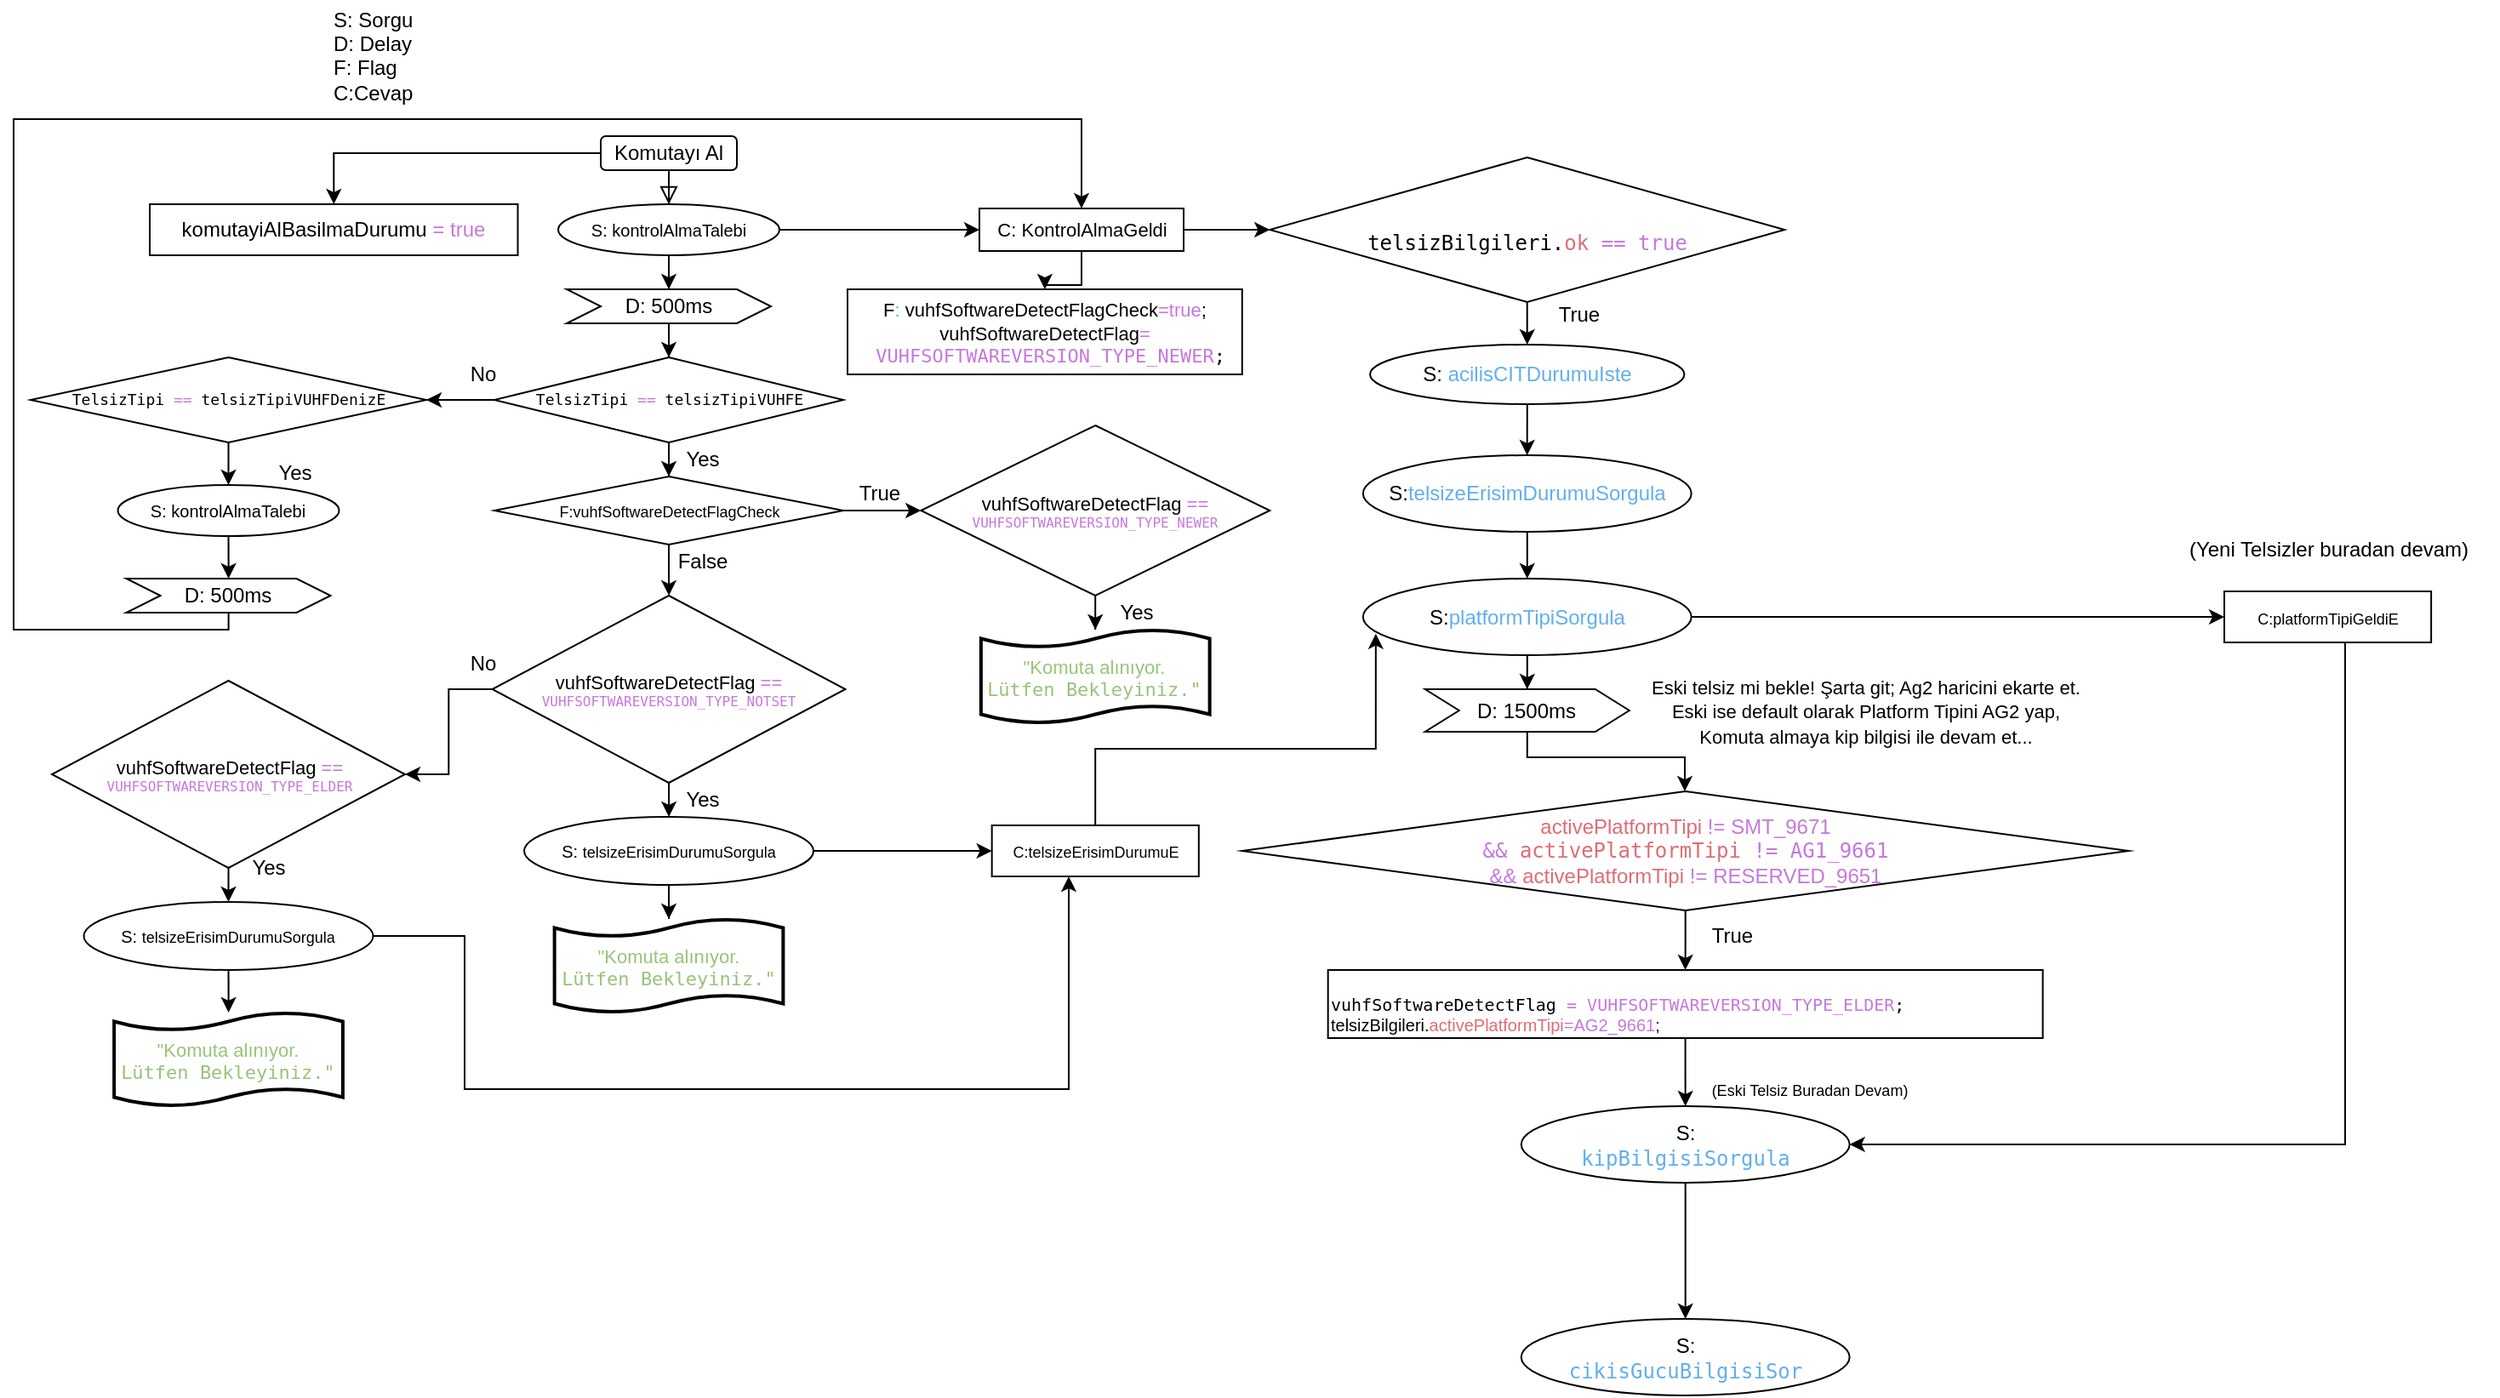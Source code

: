 <mxfile version="13.10.0" type="github">
  <diagram id="C5RBs43oDa-KdzZeNtuy" name="Page-1">
    <mxGraphModel dx="2249" dy="781" grid="1" gridSize="10" guides="1" tooltips="1" connect="1" arrows="1" fold="1" page="1" pageScale="1" pageWidth="827" pageHeight="1169" math="0" shadow="0">
      <root>
        <mxCell id="WIyWlLk6GJQsqaUBKTNV-0" />
        <mxCell id="WIyWlLk6GJQsqaUBKTNV-1" parent="WIyWlLk6GJQsqaUBKTNV-0" />
        <mxCell id="WIyWlLk6GJQsqaUBKTNV-2" value="" style="rounded=0;html=1;jettySize=auto;orthogonalLoop=1;fontSize=11;endArrow=block;endFill=0;endSize=8;strokeWidth=1;shadow=0;labelBackgroundColor=none;edgeStyle=orthogonalEdgeStyle;entryX=0.5;entryY=0;entryDx=0;entryDy=0;" parent="WIyWlLk6GJQsqaUBKTNV-1" source="WIyWlLk6GJQsqaUBKTNV-3" target="a07uq0I9f7022rg5gR0u-1" edge="1">
          <mxGeometry relative="1" as="geometry">
            <mxPoint x="200" y="120" as="targetPoint" />
          </mxGeometry>
        </mxCell>
        <mxCell id="a07uq0I9f7022rg5gR0u-80" value="" style="edgeStyle=orthogonalEdgeStyle;rounded=0;orthogonalLoop=1;jettySize=auto;html=1;" edge="1" parent="WIyWlLk6GJQsqaUBKTNV-1" source="WIyWlLk6GJQsqaUBKTNV-3" target="a07uq0I9f7022rg5gR0u-79">
          <mxGeometry relative="1" as="geometry" />
        </mxCell>
        <mxCell id="WIyWlLk6GJQsqaUBKTNV-3" value="Komutayı Al" style="rounded=1;whiteSpace=wrap;html=1;fontSize=12;glass=0;strokeWidth=1;shadow=0;" parent="WIyWlLk6GJQsqaUBKTNV-1" vertex="1">
          <mxGeometry x="165" y="80" width="80" height="20" as="geometry" />
        </mxCell>
        <mxCell id="a07uq0I9f7022rg5gR0u-11" value="" style="edgeStyle=orthogonalEdgeStyle;rounded=0;orthogonalLoop=1;jettySize=auto;html=1;" edge="1" parent="WIyWlLk6GJQsqaUBKTNV-1" source="a07uq0I9f7022rg5gR0u-1" target="a07uq0I9f7022rg5gR0u-10">
          <mxGeometry relative="1" as="geometry" />
        </mxCell>
        <mxCell id="a07uq0I9f7022rg5gR0u-27" value="" style="edgeStyle=orthogonalEdgeStyle;rounded=0;orthogonalLoop=1;jettySize=auto;html=1;" edge="1" parent="WIyWlLk6GJQsqaUBKTNV-1" source="a07uq0I9f7022rg5gR0u-1" target="a07uq0I9f7022rg5gR0u-26">
          <mxGeometry relative="1" as="geometry" />
        </mxCell>
        <mxCell id="a07uq0I9f7022rg5gR0u-1" value="&lt;font style=&quot;font-size: 10px&quot;&gt;S: kontrolAlmaTalebi&lt;/font&gt;" style="ellipse;whiteSpace=wrap;html=1;" vertex="1" parent="WIyWlLk6GJQsqaUBKTNV-1">
          <mxGeometry x="140" y="120" width="130" height="30" as="geometry" />
        </mxCell>
        <mxCell id="a07uq0I9f7022rg5gR0u-13" value="" style="edgeStyle=orthogonalEdgeStyle;rounded=0;orthogonalLoop=1;jettySize=auto;html=1;" edge="1" parent="WIyWlLk6GJQsqaUBKTNV-1" source="a07uq0I9f7022rg5gR0u-10" target="a07uq0I9f7022rg5gR0u-12">
          <mxGeometry relative="1" as="geometry" />
        </mxCell>
        <mxCell id="a07uq0I9f7022rg5gR0u-10" value="D: 500ms" style="shape=step;perimeter=stepPerimeter;whiteSpace=wrap;html=1;fixedSize=1;" vertex="1" parent="WIyWlLk6GJQsqaUBKTNV-1">
          <mxGeometry x="145" y="170" width="120" height="20" as="geometry" />
        </mxCell>
        <mxCell id="a07uq0I9f7022rg5gR0u-15" value="" style="edgeStyle=orthogonalEdgeStyle;rounded=0;orthogonalLoop=1;jettySize=auto;html=1;" edge="1" parent="WIyWlLk6GJQsqaUBKTNV-1" source="a07uq0I9f7022rg5gR0u-12" target="a07uq0I9f7022rg5gR0u-14">
          <mxGeometry relative="1" as="geometry" />
        </mxCell>
        <mxCell id="a07uq0I9f7022rg5gR0u-35" value="" style="edgeStyle=orthogonalEdgeStyle;rounded=0;orthogonalLoop=1;jettySize=auto;html=1;" edge="1" parent="WIyWlLk6GJQsqaUBKTNV-1" source="a07uq0I9f7022rg5gR0u-12" target="a07uq0I9f7022rg5gR0u-34">
          <mxGeometry relative="1" as="geometry" />
        </mxCell>
        <mxCell id="a07uq0I9f7022rg5gR0u-12" value="&lt;pre style=&quot;margin: 0px ; text-indent: 0px ; font-size: 9px&quot;&gt;TelsizTipi &lt;span style=&quot;color: #c678dd&quot;&gt;==&lt;/span&gt; telsizTipiVUHFE&lt;/pre&gt;" style="rhombus;whiteSpace=wrap;html=1;" vertex="1" parent="WIyWlLk6GJQsqaUBKTNV-1">
          <mxGeometry x="102.5" y="210" width="205" height="50" as="geometry" />
        </mxCell>
        <mxCell id="a07uq0I9f7022rg5gR0u-20" value="" style="edgeStyle=orthogonalEdgeStyle;rounded=0;orthogonalLoop=1;jettySize=auto;html=1;" edge="1" parent="WIyWlLk6GJQsqaUBKTNV-1" source="a07uq0I9f7022rg5gR0u-14" target="a07uq0I9f7022rg5gR0u-19">
          <mxGeometry relative="1" as="geometry" />
        </mxCell>
        <mxCell id="a07uq0I9f7022rg5gR0u-23" value="" style="edgeStyle=orthogonalEdgeStyle;rounded=0;orthogonalLoop=1;jettySize=auto;html=1;" edge="1" parent="WIyWlLk6GJQsqaUBKTNV-1" source="a07uq0I9f7022rg5gR0u-14" target="a07uq0I9f7022rg5gR0u-22">
          <mxGeometry relative="1" as="geometry" />
        </mxCell>
        <mxCell id="a07uq0I9f7022rg5gR0u-14" value="&lt;font style=&quot;font-size: 9px&quot;&gt;F:vuhfSoftwareDetectFlagCheck&lt;/font&gt;" style="rhombus;whiteSpace=wrap;html=1;" vertex="1" parent="WIyWlLk6GJQsqaUBKTNV-1">
          <mxGeometry x="102.5" y="280" width="205" height="40" as="geometry" />
        </mxCell>
        <mxCell id="a07uq0I9f7022rg5gR0u-17" value="No" style="text;html=1;strokeColor=none;fillColor=none;align=center;verticalAlign=middle;whiteSpace=wrap;rounded=0;" vertex="1" parent="WIyWlLk6GJQsqaUBKTNV-1">
          <mxGeometry x="76.25" y="210" width="40" height="20" as="geometry" />
        </mxCell>
        <mxCell id="a07uq0I9f7022rg5gR0u-18" value="Yes" style="text;html=1;strokeColor=none;fillColor=none;align=center;verticalAlign=middle;whiteSpace=wrap;rounded=0;" vertex="1" parent="WIyWlLk6GJQsqaUBKTNV-1">
          <mxGeometry x="205" y="260" width="40" height="20" as="geometry" />
        </mxCell>
        <mxCell id="a07uq0I9f7022rg5gR0u-58" value="" style="edgeStyle=orthogonalEdgeStyle;rounded=0;orthogonalLoop=1;jettySize=auto;html=1;" edge="1" parent="WIyWlLk6GJQsqaUBKTNV-1" source="a07uq0I9f7022rg5gR0u-19" target="a07uq0I9f7022rg5gR0u-54">
          <mxGeometry relative="1" as="geometry" />
        </mxCell>
        <mxCell id="a07uq0I9f7022rg5gR0u-63" value="" style="edgeStyle=orthogonalEdgeStyle;rounded=0;orthogonalLoop=1;jettySize=auto;html=1;" edge="1" parent="WIyWlLk6GJQsqaUBKTNV-1" source="a07uq0I9f7022rg5gR0u-19" target="a07uq0I9f7022rg5gR0u-62">
          <mxGeometry relative="1" as="geometry" />
        </mxCell>
        <mxCell id="a07uq0I9f7022rg5gR0u-19" value="&lt;font style=&quot;font-size: 11px&quot;&gt;&lt;font style=&quot;font-size: 11px&quot;&gt;vuhfSoftwareDetectFlag &lt;span style=&quot;color: #c678dd&quot;&gt;==&lt;/span&gt; &lt;span style=&quot;color: #c678dd&quot;&gt;&lt;/span&gt;&lt;/font&gt;&lt;br&gt;&lt;span style=&quot;color: #c678dd&quot;&gt;&lt;/span&gt;&lt;/font&gt;&lt;pre style=&quot;margin: 0px ; text-indent: 0px ; font-size: 8px&quot;&gt;&lt;font style=&quot;font-size: 8px&quot;&gt;&lt;span style=&quot;color: #c678dd&quot;&gt;VUHFSOFTWAREVERSION_TYPE_NOTSET&lt;/span&gt;&lt;/font&gt;&lt;/pre&gt;" style="rhombus;whiteSpace=wrap;html=1;" vertex="1" parent="WIyWlLk6GJQsqaUBKTNV-1">
          <mxGeometry x="101.25" y="350" width="207.5" height="110" as="geometry" />
        </mxCell>
        <mxCell id="a07uq0I9f7022rg5gR0u-21" value="False" style="text;html=1;strokeColor=none;fillColor=none;align=center;verticalAlign=middle;whiteSpace=wrap;rounded=0;" vertex="1" parent="WIyWlLk6GJQsqaUBKTNV-1">
          <mxGeometry x="205" y="320" width="40" height="20" as="geometry" />
        </mxCell>
        <mxCell id="a07uq0I9f7022rg5gR0u-31" value="" style="edgeStyle=orthogonalEdgeStyle;rounded=0;orthogonalLoop=1;jettySize=auto;html=1;" edge="1" parent="WIyWlLk6GJQsqaUBKTNV-1" source="a07uq0I9f7022rg5gR0u-22" target="a07uq0I9f7022rg5gR0u-30">
          <mxGeometry relative="1" as="geometry" />
        </mxCell>
        <mxCell id="a07uq0I9f7022rg5gR0u-22" value="&lt;font style=&quot;font-size: 11px&quot;&gt;&lt;font style=&quot;font-size: 11px&quot;&gt;vuhfSoftwareDetectFlag &lt;span style=&quot;color: #c678dd&quot;&gt;==&lt;/span&gt; &lt;span style=&quot;color: #c678dd&quot;&gt;&lt;/span&gt;&lt;/font&gt;&lt;br&gt;&lt;span style=&quot;color: #c678dd&quot;&gt;&lt;/span&gt;&lt;/font&gt;&lt;pre style=&quot;margin: 0px ; text-indent: 0px ; font-size: 8px&quot;&gt;&lt;font style=&quot;font-size: 8px&quot;&gt;&lt;span style=&quot;color: #c678dd&quot;&gt;VUHFSOFTWAREVERSION_TYPE_NEWER&lt;/span&gt;&lt;/font&gt;&lt;/pre&gt;" style="rhombus;whiteSpace=wrap;html=1;" vertex="1" parent="WIyWlLk6GJQsqaUBKTNV-1">
          <mxGeometry x="353.13" y="250" width="205" height="100" as="geometry" />
        </mxCell>
        <mxCell id="a07uq0I9f7022rg5gR0u-24" value="True" style="text;html=1;strokeColor=none;fillColor=none;align=center;verticalAlign=middle;whiteSpace=wrap;rounded=0;" vertex="1" parent="WIyWlLk6GJQsqaUBKTNV-1">
          <mxGeometry x="308.75" y="280" width="40" height="20" as="geometry" />
        </mxCell>
        <mxCell id="a07uq0I9f7022rg5gR0u-25" value="&lt;div align=&quot;left&quot;&gt;S: Sorgu&lt;br&gt;D: Delay&lt;br&gt;F: Flag&lt;br&gt;&lt;/div&gt;&lt;div align=&quot;left&quot;&gt;C:Cevap&lt;/div&gt;&lt;div align=&quot;left&quot;&gt;&lt;br&gt;&lt;/div&gt;" style="text;html=1;align=left;verticalAlign=middle;resizable=0;points=[];autosize=1;" vertex="1" parent="WIyWlLk6GJQsqaUBKTNV-1">
          <mxGeometry x="6.25" width="70" height="80" as="geometry" />
        </mxCell>
        <mxCell id="a07uq0I9f7022rg5gR0u-29" value="" style="edgeStyle=orthogonalEdgeStyle;rounded=0;orthogonalLoop=1;jettySize=auto;html=1;" edge="1" parent="WIyWlLk6GJQsqaUBKTNV-1" source="a07uq0I9f7022rg5gR0u-26" target="a07uq0I9f7022rg5gR0u-28">
          <mxGeometry relative="1" as="geometry" />
        </mxCell>
        <mxCell id="a07uq0I9f7022rg5gR0u-84" value="" style="edgeStyle=orthogonalEdgeStyle;rounded=0;orthogonalLoop=1;jettySize=auto;html=1;" edge="1" parent="WIyWlLk6GJQsqaUBKTNV-1" source="a07uq0I9f7022rg5gR0u-26" target="a07uq0I9f7022rg5gR0u-83">
          <mxGeometry relative="1" as="geometry" />
        </mxCell>
        <mxCell id="a07uq0I9f7022rg5gR0u-26" value="&lt;font style=&quot;font-size: 11px&quot;&gt;C: KontrolAlmaGeldi&lt;/font&gt;" style="whiteSpace=wrap;html=1;" vertex="1" parent="WIyWlLk6GJQsqaUBKTNV-1">
          <mxGeometry x="387.5" y="122.5" width="120" height="25" as="geometry" />
        </mxCell>
        <mxCell id="a07uq0I9f7022rg5gR0u-28" value="&lt;font style=&quot;font-size: 11px&quot;&gt;&lt;span style=&quot;color: #56b6c2&quot;&gt;&lt;font color=&quot;#000000&quot;&gt;F&lt;/font&gt;: &lt;/span&gt;vuhfSoftwareDetectFlagCheck&lt;span style=&quot;color: #c678dd&quot;&gt;=&lt;/span&gt;&lt;span style=&quot;color: #c678dd&quot;&gt;true&lt;/span&gt;;&lt;/font&gt;&lt;font style=&quot;font-size: 11px&quot;&gt;&lt;span style=&quot;color: #56b6c2&quot;&gt;&lt;br&gt;&lt;/span&gt;vuhfSoftwareDetectFlag&lt;span style=&quot;color: #c678dd&quot;&gt;=&lt;/span&gt;&lt;/font&gt;&lt;font style=&quot;font-size: 11px&quot;&gt;&lt;br&gt;&lt;/font&gt;&lt;pre style=&quot;margin: 0px ; text-indent: 0px ; font-size: 11px&quot;&gt;&lt;font style=&quot;font-size: 11px&quot;&gt; &lt;span style=&quot;color: #c678dd&quot;&gt;VUHFSOFTWAREVERSION_TYPE_NEWER&lt;/span&gt;;&lt;/font&gt;&lt;/pre&gt;" style="whiteSpace=wrap;html=1;" vertex="1" parent="WIyWlLk6GJQsqaUBKTNV-1">
          <mxGeometry x="310" y="170" width="231.88" height="50" as="geometry" />
        </mxCell>
        <mxCell id="a07uq0I9f7022rg5gR0u-30" value="&lt;font style=&quot;font-size: 11px&quot;&gt;&lt;span style=&quot;color: #98c379&quot;&gt;&quot;Komuta&lt;/span&gt; &lt;span style=&quot;color: #98c379&quot;&gt;alınıyor.&lt;/span&gt;&lt;/font&gt;&lt;br&gt;&lt;font style=&quot;font-size: 11px&quot;&gt;&lt;span style=&quot;color: #98c379&quot;&gt;&lt;/span&gt;&lt;/font&gt;&lt;pre style=&quot;margin: 0px ; text-indent: 0px ; font-size: 11px&quot;&gt;&lt;font style=&quot;font-size: 11px&quot;&gt;&lt;span style=&quot;color: #98c379&quot;&gt;Lütfen&lt;/span&gt; &lt;span style=&quot;color: #98c379&quot;&gt;Bekleyiniz.&quot;&lt;/span&gt;&lt;/font&gt;&lt;/pre&gt;" style="shape=tape;whiteSpace=wrap;html=1;strokeWidth=2;size=0.19" vertex="1" parent="WIyWlLk6GJQsqaUBKTNV-1">
          <mxGeometry x="388.44" y="370" width="134.37" height="55" as="geometry" />
        </mxCell>
        <mxCell id="a07uq0I9f7022rg5gR0u-33" value="Yes" style="text;html=1;strokeColor=none;fillColor=none;align=center;verticalAlign=middle;whiteSpace=wrap;rounded=0;" vertex="1" parent="WIyWlLk6GJQsqaUBKTNV-1">
          <mxGeometry x="460" y="350" width="40" height="20" as="geometry" />
        </mxCell>
        <mxCell id="a07uq0I9f7022rg5gR0u-47" value="" style="edgeStyle=orthogonalEdgeStyle;rounded=0;orthogonalLoop=1;jettySize=auto;html=1;" edge="1" parent="WIyWlLk6GJQsqaUBKTNV-1" source="a07uq0I9f7022rg5gR0u-34" target="a07uq0I9f7022rg5gR0u-43">
          <mxGeometry relative="1" as="geometry" />
        </mxCell>
        <mxCell id="a07uq0I9f7022rg5gR0u-34" value="&lt;pre style=&quot;margin: 0px ; text-indent: 0px ; font-size: 9px&quot;&gt;TelsizTipi &lt;span style=&quot;color: #c678dd&quot;&gt;==&lt;/span&gt; telsizTipiVUHFDenizE&lt;/pre&gt;" style="rhombus;whiteSpace=wrap;html=1;" vertex="1" parent="WIyWlLk6GJQsqaUBKTNV-1">
          <mxGeometry x="-170" y="210" width="232.5" height="50" as="geometry" />
        </mxCell>
        <mxCell id="a07uq0I9f7022rg5gR0u-38" value="&lt;div&gt;Yes&lt;/div&gt;&lt;div&gt;&lt;br&gt;&lt;/div&gt;" style="text;html=1;align=center;verticalAlign=middle;resizable=0;points=[];autosize=1;" vertex="1" parent="WIyWlLk6GJQsqaUBKTNV-1">
          <mxGeometry x="-35" y="270" width="40" height="30" as="geometry" />
        </mxCell>
        <mxCell id="a07uq0I9f7022rg5gR0u-48" value="" style="edgeStyle=orthogonalEdgeStyle;rounded=0;orthogonalLoop=1;jettySize=auto;html=1;" edge="1" parent="WIyWlLk6GJQsqaUBKTNV-1" source="a07uq0I9f7022rg5gR0u-43" target="a07uq0I9f7022rg5gR0u-44">
          <mxGeometry relative="1" as="geometry" />
        </mxCell>
        <mxCell id="a07uq0I9f7022rg5gR0u-43" value="&lt;font style=&quot;font-size: 10px&quot;&gt;S: kontrolAlmaTalebi&lt;/font&gt;" style="ellipse;whiteSpace=wrap;html=1;" vertex="1" parent="WIyWlLk6GJQsqaUBKTNV-1">
          <mxGeometry x="-118.75" y="285" width="130" height="30" as="geometry" />
        </mxCell>
        <mxCell id="a07uq0I9f7022rg5gR0u-51" value="" style="edgeStyle=orthogonalEdgeStyle;rounded=0;orthogonalLoop=1;jettySize=auto;html=1;entryX=0.5;entryY=0;entryDx=0;entryDy=0;" edge="1" parent="WIyWlLk6GJQsqaUBKTNV-1" source="a07uq0I9f7022rg5gR0u-44" target="a07uq0I9f7022rg5gR0u-26">
          <mxGeometry relative="1" as="geometry">
            <mxPoint x="360" y="10" as="targetPoint" />
            <Array as="points">
              <mxPoint x="-180" y="370" />
              <mxPoint x="-180" y="70" />
              <mxPoint x="448" y="70" />
            </Array>
          </mxGeometry>
        </mxCell>
        <mxCell id="a07uq0I9f7022rg5gR0u-44" value="D: 500ms" style="shape=step;perimeter=stepPerimeter;whiteSpace=wrap;html=1;fixedSize=1;" vertex="1" parent="WIyWlLk6GJQsqaUBKTNV-1">
          <mxGeometry x="-113.75" y="340" width="120" height="20" as="geometry" />
        </mxCell>
        <mxCell id="a07uq0I9f7022rg5gR0u-60" value="" style="edgeStyle=orthogonalEdgeStyle;rounded=0;orthogonalLoop=1;jettySize=auto;html=1;" edge="1" parent="WIyWlLk6GJQsqaUBKTNV-1" source="a07uq0I9f7022rg5gR0u-54" target="a07uq0I9f7022rg5gR0u-59">
          <mxGeometry relative="1" as="geometry" />
        </mxCell>
        <mxCell id="a07uq0I9f7022rg5gR0u-82" value="" style="edgeStyle=orthogonalEdgeStyle;rounded=0;orthogonalLoop=1;jettySize=auto;html=1;" edge="1" parent="WIyWlLk6GJQsqaUBKTNV-1" source="a07uq0I9f7022rg5gR0u-54" target="a07uq0I9f7022rg5gR0u-81">
          <mxGeometry relative="1" as="geometry" />
        </mxCell>
        <mxCell id="a07uq0I9f7022rg5gR0u-54" value="&lt;font style=&quot;font-size: 10px&quot;&gt;S: &lt;/font&gt;&lt;font style=&quot;font-size: 9px&quot;&gt;telsizeErisimDurumuSorgula&lt;/font&gt;" style="ellipse;whiteSpace=wrap;html=1;" vertex="1" parent="WIyWlLk6GJQsqaUBKTNV-1">
          <mxGeometry x="120" y="480" width="170" height="40" as="geometry" />
        </mxCell>
        <mxCell id="a07uq0I9f7022rg5gR0u-59" value="&lt;font style=&quot;font-size: 11px&quot;&gt;&lt;span style=&quot;color: #98c379&quot;&gt;&quot;Komuta&lt;/span&gt; &lt;span style=&quot;color: #98c379&quot;&gt;alınıyor.&lt;/span&gt;&lt;/font&gt;&lt;br&gt;&lt;font style=&quot;font-size: 11px&quot;&gt;&lt;span style=&quot;color: #98c379&quot;&gt;&lt;/span&gt;&lt;/font&gt;&lt;pre style=&quot;margin: 0px ; text-indent: 0px ; font-size: 11px&quot;&gt;&lt;font style=&quot;font-size: 11px&quot;&gt;&lt;span style=&quot;color: #98c379&quot;&gt;Lütfen&lt;/span&gt; &lt;span style=&quot;color: #98c379&quot;&gt;Bekleyiniz.&quot;&lt;/span&gt;&lt;/font&gt;&lt;/pre&gt;" style="shape=tape;whiteSpace=wrap;html=1;strokeWidth=2;size=0.19" vertex="1" parent="WIyWlLk6GJQsqaUBKTNV-1">
          <mxGeometry x="137.82" y="540" width="134.37" height="55" as="geometry" />
        </mxCell>
        <mxCell id="a07uq0I9f7022rg5gR0u-61" value="Yes" style="text;html=1;strokeColor=none;fillColor=none;align=center;verticalAlign=middle;whiteSpace=wrap;rounded=0;" vertex="1" parent="WIyWlLk6GJQsqaUBKTNV-1">
          <mxGeometry x="205" y="460" width="40" height="20" as="geometry" />
        </mxCell>
        <mxCell id="a07uq0I9f7022rg5gR0u-73" value="" style="edgeStyle=orthogonalEdgeStyle;rounded=0;orthogonalLoop=1;jettySize=auto;html=1;" edge="1" parent="WIyWlLk6GJQsqaUBKTNV-1" source="a07uq0I9f7022rg5gR0u-62" target="a07uq0I9f7022rg5gR0u-72">
          <mxGeometry relative="1" as="geometry" />
        </mxCell>
        <mxCell id="a07uq0I9f7022rg5gR0u-62" value="&lt;font style=&quot;font-size: 11px&quot;&gt;&lt;font style=&quot;font-size: 11px&quot;&gt;vuhfSoftwareDetectFlag &lt;span style=&quot;color: #c678dd&quot;&gt;==&lt;/span&gt; &lt;span style=&quot;color: #c678dd&quot;&gt;&lt;/span&gt;&lt;/font&gt;&lt;br&gt;&lt;span style=&quot;color: #c678dd&quot;&gt;&lt;/span&gt;&lt;/font&gt;&lt;pre style=&quot;margin: 0px ; text-indent: 0px ; font-size: 8px&quot;&gt;&lt;font style=&quot;font-size: 8px&quot;&gt;&lt;span style=&quot;color: #c678dd&quot;&gt;VUHFSOFTWAREVERSION_TYPE_ELDER&lt;/span&gt;&lt;/font&gt;&lt;/pre&gt;" style="rhombus;whiteSpace=wrap;html=1;" vertex="1" parent="WIyWlLk6GJQsqaUBKTNV-1">
          <mxGeometry x="-157.5" y="400" width="207.5" height="110" as="geometry" />
        </mxCell>
        <mxCell id="a07uq0I9f7022rg5gR0u-64" value="No" style="text;html=1;strokeColor=none;fillColor=none;align=center;verticalAlign=middle;whiteSpace=wrap;rounded=0;" vertex="1" parent="WIyWlLk6GJQsqaUBKTNV-1">
          <mxGeometry x="76.25" y="380" width="40" height="20" as="geometry" />
        </mxCell>
        <mxCell id="a07uq0I9f7022rg5gR0u-75" value="" style="edgeStyle=orthogonalEdgeStyle;rounded=0;orthogonalLoop=1;jettySize=auto;html=1;" edge="1" parent="WIyWlLk6GJQsqaUBKTNV-1" source="a07uq0I9f7022rg5gR0u-72" target="a07uq0I9f7022rg5gR0u-74">
          <mxGeometry relative="1" as="geometry" />
        </mxCell>
        <mxCell id="a07uq0I9f7022rg5gR0u-99" value="" style="edgeStyle=orthogonalEdgeStyle;rounded=0;orthogonalLoop=1;jettySize=auto;html=1;" edge="1" parent="WIyWlLk6GJQsqaUBKTNV-1" source="a07uq0I9f7022rg5gR0u-72" target="a07uq0I9f7022rg5gR0u-81">
          <mxGeometry relative="1" as="geometry">
            <Array as="points">
              <mxPoint x="85" y="550" />
              <mxPoint x="85" y="640" />
              <mxPoint x="440" y="640" />
            </Array>
          </mxGeometry>
        </mxCell>
        <mxCell id="a07uq0I9f7022rg5gR0u-72" value="&lt;font style=&quot;font-size: 10px&quot;&gt;S: &lt;/font&gt;&lt;font style=&quot;font-size: 9px&quot;&gt;telsizeErisimDurumuSorgula&lt;/font&gt;" style="ellipse;whiteSpace=wrap;html=1;" vertex="1" parent="WIyWlLk6GJQsqaUBKTNV-1">
          <mxGeometry x="-138.75" y="530" width="170" height="40" as="geometry" />
        </mxCell>
        <mxCell id="a07uq0I9f7022rg5gR0u-74" value="&lt;font style=&quot;font-size: 11px&quot;&gt;&lt;span style=&quot;color: #98c379&quot;&gt;&quot;Komuta&lt;/span&gt; &lt;span style=&quot;color: #98c379&quot;&gt;alınıyor.&lt;/span&gt;&lt;/font&gt;&lt;br&gt;&lt;font style=&quot;font-size: 11px&quot;&gt;&lt;span style=&quot;color: #98c379&quot;&gt;&lt;/span&gt;&lt;/font&gt;&lt;pre style=&quot;margin: 0px ; text-indent: 0px ; font-size: 11px&quot;&gt;&lt;font style=&quot;font-size: 11px&quot;&gt;&lt;span style=&quot;color: #98c379&quot;&gt;Lütfen&lt;/span&gt; &lt;span style=&quot;color: #98c379&quot;&gt;Bekleyiniz.&quot;&lt;/span&gt;&lt;/font&gt;&lt;/pre&gt;" style="shape=tape;whiteSpace=wrap;html=1;strokeWidth=2;size=0.19" vertex="1" parent="WIyWlLk6GJQsqaUBKTNV-1">
          <mxGeometry x="-120.93" y="595" width="134.37" height="55" as="geometry" />
        </mxCell>
        <mxCell id="a07uq0I9f7022rg5gR0u-76" value="Yes" style="text;html=1;strokeColor=none;fillColor=none;align=center;verticalAlign=middle;whiteSpace=wrap;rounded=0;" vertex="1" parent="WIyWlLk6GJQsqaUBKTNV-1">
          <mxGeometry x="-50" y="500" width="40" height="20" as="geometry" />
        </mxCell>
        <mxCell id="a07uq0I9f7022rg5gR0u-79" value="&lt;span style=&quot;color: #56b6c2&quot;&gt;&lt;/span&gt;komutayiAlBasilmaDurumu &lt;span style=&quot;color: #c678dd&quot;&gt;=&lt;/span&gt; &lt;span style=&quot;color: #c678dd&quot;&gt;true&lt;/span&gt;" style="whiteSpace=wrap;html=1;" vertex="1" parent="WIyWlLk6GJQsqaUBKTNV-1">
          <mxGeometry x="-100" y="120" width="216.25" height="30" as="geometry" />
        </mxCell>
        <mxCell id="a07uq0I9f7022rg5gR0u-103" value="" style="edgeStyle=orthogonalEdgeStyle;rounded=0;orthogonalLoop=1;jettySize=auto;html=1;entryX=0.039;entryY=0.719;entryDx=0;entryDy=0;entryPerimeter=0;" edge="1" parent="WIyWlLk6GJQsqaUBKTNV-1" source="a07uq0I9f7022rg5gR0u-81" target="a07uq0I9f7022rg5gR0u-90">
          <mxGeometry relative="1" as="geometry">
            <Array as="points">
              <mxPoint x="456" y="440" />
              <mxPoint x="620" y="440" />
            </Array>
          </mxGeometry>
        </mxCell>
        <mxCell id="a07uq0I9f7022rg5gR0u-81" value="&lt;font style=&quot;font-size: 9px&quot;&gt;C:&lt;/font&gt;&lt;font style=&quot;font-size: 11px&quot; size=&quot;1&quot;&gt;&lt;span style=&quot;font-size: 9px&quot;&gt;telsizeErisimDurumuE&lt;/span&gt;&lt;/font&gt;" style="whiteSpace=wrap;html=1;" vertex="1" parent="WIyWlLk6GJQsqaUBKTNV-1">
          <mxGeometry x="394.84" y="485" width="121.56" height="30" as="geometry" />
        </mxCell>
        <mxCell id="a07uq0I9f7022rg5gR0u-86" value="" style="edgeStyle=orthogonalEdgeStyle;rounded=0;orthogonalLoop=1;jettySize=auto;html=1;" edge="1" parent="WIyWlLk6GJQsqaUBKTNV-1" source="a07uq0I9f7022rg5gR0u-83" target="a07uq0I9f7022rg5gR0u-85">
          <mxGeometry relative="1" as="geometry" />
        </mxCell>
        <mxCell id="a07uq0I9f7022rg5gR0u-83" value="&lt;br&gt;&lt;pre style=&quot;margin-top: 0px ; margin-bottom: 0px ; margin-left: 0px ; margin-right: 0px ; text-indent: 0px&quot;&gt;telsizBilgileri.&lt;span style=&quot;color: #e06c75&quot;&gt;ok&lt;/span&gt; &lt;span style=&quot;color: #c678dd&quot;&gt;==&lt;/span&gt; &lt;span style=&quot;color: #c678dd&quot;&gt;true&lt;/span&gt;&lt;/pre&gt;" style="rhombus;whiteSpace=wrap;html=1;" vertex="1" parent="WIyWlLk6GJQsqaUBKTNV-1">
          <mxGeometry x="558.13" y="92.5" width="302.5" height="85" as="geometry" />
        </mxCell>
        <mxCell id="a07uq0I9f7022rg5gR0u-89" value="" style="edgeStyle=orthogonalEdgeStyle;rounded=0;orthogonalLoop=1;jettySize=auto;html=1;" edge="1" parent="WIyWlLk6GJQsqaUBKTNV-1" source="a07uq0I9f7022rg5gR0u-85" target="a07uq0I9f7022rg5gR0u-88">
          <mxGeometry relative="1" as="geometry" />
        </mxCell>
        <mxCell id="a07uq0I9f7022rg5gR0u-85" value="S:&lt;span style=&quot;color: #61afef&quot;&gt; acilisCITDurumuIste&lt;/span&gt;" style="ellipse;whiteSpace=wrap;html=1;" vertex="1" parent="WIyWlLk6GJQsqaUBKTNV-1">
          <mxGeometry x="617.04" y="202.5" width="184.69" height="35" as="geometry" />
        </mxCell>
        <mxCell id="a07uq0I9f7022rg5gR0u-87" value="True" style="text;html=1;strokeColor=none;fillColor=none;align=center;verticalAlign=middle;whiteSpace=wrap;rounded=0;" vertex="1" parent="WIyWlLk6GJQsqaUBKTNV-1">
          <mxGeometry x="720" y="175" width="40" height="20" as="geometry" />
        </mxCell>
        <mxCell id="a07uq0I9f7022rg5gR0u-91" value="" style="edgeStyle=orthogonalEdgeStyle;rounded=0;orthogonalLoop=1;jettySize=auto;html=1;" edge="1" parent="WIyWlLk6GJQsqaUBKTNV-1" source="a07uq0I9f7022rg5gR0u-88" target="a07uq0I9f7022rg5gR0u-90">
          <mxGeometry relative="1" as="geometry" />
        </mxCell>
        <mxCell id="a07uq0I9f7022rg5gR0u-88" value="S:&lt;span style=&quot;color: #61afef&quot;&gt;&lt;/span&gt;&lt;span style=&quot;color: #61afef&quot;&gt;telsizeErisimDurumuSorgula&lt;/span&gt;" style="ellipse;whiteSpace=wrap;html=1;" vertex="1" parent="WIyWlLk6GJQsqaUBKTNV-1">
          <mxGeometry x="612.9" y="267.5" width="192.96" height="45" as="geometry" />
        </mxCell>
        <mxCell id="a07uq0I9f7022rg5gR0u-93" value="" style="edgeStyle=orthogonalEdgeStyle;rounded=0;orthogonalLoop=1;jettySize=auto;html=1;" edge="1" parent="WIyWlLk6GJQsqaUBKTNV-1" source="a07uq0I9f7022rg5gR0u-90" target="a07uq0I9f7022rg5gR0u-92">
          <mxGeometry relative="1" as="geometry" />
        </mxCell>
        <mxCell id="a07uq0I9f7022rg5gR0u-109" value="" style="edgeStyle=orthogonalEdgeStyle;rounded=0;orthogonalLoop=1;jettySize=auto;html=1;" edge="1" parent="WIyWlLk6GJQsqaUBKTNV-1" source="a07uq0I9f7022rg5gR0u-90" target="a07uq0I9f7022rg5gR0u-108">
          <mxGeometry relative="1" as="geometry" />
        </mxCell>
        <mxCell id="a07uq0I9f7022rg5gR0u-90" value="S:&lt;span style=&quot;color: #61afef&quot;&gt;&lt;/span&gt;&lt;span style=&quot;color: #61afef&quot;&gt;platformTipiSorgula&lt;/span&gt;" style="ellipse;whiteSpace=wrap;html=1;" vertex="1" parent="WIyWlLk6GJQsqaUBKTNV-1">
          <mxGeometry x="612.9" y="340" width="192.96" height="45" as="geometry" />
        </mxCell>
        <mxCell id="a07uq0I9f7022rg5gR0u-95" value="" style="edgeStyle=orthogonalEdgeStyle;rounded=0;orthogonalLoop=1;jettySize=auto;html=1;" edge="1" parent="WIyWlLk6GJQsqaUBKTNV-1" source="a07uq0I9f7022rg5gR0u-92" target="a07uq0I9f7022rg5gR0u-94">
          <mxGeometry relative="1" as="geometry">
            <Array as="points">
              <mxPoint x="709" y="445" />
              <mxPoint x="802" y="445" />
            </Array>
          </mxGeometry>
        </mxCell>
        <mxCell id="a07uq0I9f7022rg5gR0u-92" value="D: 1500ms" style="shape=step;perimeter=stepPerimeter;whiteSpace=wrap;html=1;fixedSize=1;" vertex="1" parent="WIyWlLk6GJQsqaUBKTNV-1">
          <mxGeometry x="649.38" y="405" width="120" height="25" as="geometry" />
        </mxCell>
        <mxCell id="a07uq0I9f7022rg5gR0u-97" value="" style="edgeStyle=orthogonalEdgeStyle;rounded=0;orthogonalLoop=1;jettySize=auto;html=1;" edge="1" parent="WIyWlLk6GJQsqaUBKTNV-1" source="a07uq0I9f7022rg5gR0u-94" target="a07uq0I9f7022rg5gR0u-96">
          <mxGeometry relative="1" as="geometry" />
        </mxCell>
        <mxCell id="a07uq0I9f7022rg5gR0u-94" value="&lt;span style=&quot;color: #e06c75&quot;&gt;activePlatformTipi&lt;/span&gt; &lt;span style=&quot;color: #c678dd&quot;&gt;!=&lt;/span&gt; &lt;span style=&quot;color: #c678dd&quot;&gt;SMT_9671&lt;/span&gt;&lt;br&gt;&lt;pre style=&quot;margin-top: 0px ; margin-bottom: 0px ; margin-left: 0px ; margin-right: 0px ; text-indent: 0px&quot;&gt;&lt;span style=&quot;color: #c678dd&quot;&gt;&amp;amp;&amp;amp;&lt;/span&gt; &lt;span style=&quot;color: #e06c75&quot;&gt;activePlatformTipi&lt;/span&gt; &lt;span style=&quot;color: #c678dd&quot;&gt;!=&lt;/span&gt; &lt;span style=&quot;color: #c678dd&quot;&gt;AG1_9661&lt;/span&gt;&lt;br&gt;&lt;/pre&gt;&lt;span style=&quot;color: #c678dd&quot;&gt;&amp;amp;&amp;amp;&lt;/span&gt; &lt;span style=&quot;color: #e06c75&quot;&gt;activePlatformTipi&lt;/span&gt; &lt;span style=&quot;color: #c678dd&quot;&gt;!=&lt;/span&gt; &lt;span style=&quot;color: #c678dd&quot;&gt;RESERVED_9651&lt;/span&gt;" style="rhombus;whiteSpace=wrap;html=1;" vertex="1" parent="WIyWlLk6GJQsqaUBKTNV-1">
          <mxGeometry x="541.88" y="465" width="520.93" height="70" as="geometry" />
        </mxCell>
        <mxCell id="a07uq0I9f7022rg5gR0u-107" value="" style="edgeStyle=orthogonalEdgeStyle;rounded=0;orthogonalLoop=1;jettySize=auto;html=1;" edge="1" parent="WIyWlLk6GJQsqaUBKTNV-1" source="a07uq0I9f7022rg5gR0u-96" target="a07uq0I9f7022rg5gR0u-106">
          <mxGeometry relative="1" as="geometry" />
        </mxCell>
        <mxCell id="a07uq0I9f7022rg5gR0u-96" value="&lt;div style=&quot;font-size: 10px&quot; align=&quot;left&quot;&gt;&lt;font style=&quot;font-size: 10px&quot;&gt;&lt;br&gt;&lt;/font&gt;&lt;pre style=&quot;margin-top: 0px ; margin-bottom: 0px ; margin-left: 0px ; margin-right: 0px ; text-indent: 0px&quot;&gt;&lt;font style=&quot;font-size: 10px&quot;&gt;&lt;span style=&quot;color: #56b6c2&quot;&gt;&lt;/span&gt;vuhfSoftwareDetectFlag &lt;span style=&quot;color: #c678dd&quot;&gt;=&lt;/span&gt; &lt;span style=&quot;color: #c678dd&quot;&gt;VUHFSOFTWAREVERSION_TYPE_ELDER&lt;/span&gt;;&lt;/font&gt;&lt;/pre&gt;&lt;font style=&quot;font-size: 10px&quot;&gt;telsizBilgileri.&lt;span style=&quot;color: #e06c75&quot;&gt;activePlatformTipi&lt;/span&gt;&lt;span style=&quot;color: #c678dd&quot;&gt;=&lt;/span&gt;&lt;span style=&quot;color: #c678dd&quot;&gt;AG2_9661&lt;/span&gt;;&lt;/font&gt;&lt;/div&gt;  " style="whiteSpace=wrap;html=1;align=left;" vertex="1" parent="WIyWlLk6GJQsqaUBKTNV-1">
          <mxGeometry x="592.34" y="570" width="420" height="40" as="geometry" />
        </mxCell>
        <mxCell id="a07uq0I9f7022rg5gR0u-98" value="True" style="text;html=1;strokeColor=none;fillColor=none;align=center;verticalAlign=middle;whiteSpace=wrap;rounded=0;" vertex="1" parent="WIyWlLk6GJQsqaUBKTNV-1">
          <mxGeometry x="810" y="530" width="40" height="40" as="geometry" />
        </mxCell>
        <mxCell id="a07uq0I9f7022rg5gR0u-114" value="" style="edgeStyle=orthogonalEdgeStyle;rounded=0;orthogonalLoop=1;jettySize=auto;html=1;" edge="1" parent="WIyWlLk6GJQsqaUBKTNV-1" source="a07uq0I9f7022rg5gR0u-106" target="a07uq0I9f7022rg5gR0u-113">
          <mxGeometry relative="1" as="geometry" />
        </mxCell>
        <mxCell id="a07uq0I9f7022rg5gR0u-106" value="S:&lt;br&gt;&lt;pre style=&quot;margin-top: 0px ; margin-bottom: 0px ; margin-left: 0px ; margin-right: 0px ; text-indent: 0px&quot;&gt;&lt;span style=&quot;color: #61afef&quot;&gt;kipBilgisiSorgula&lt;/span&gt;&lt;/pre&gt;&lt;span style=&quot;color: #61afef&quot;&gt;&lt;/span&gt;&lt;span style=&quot;color: #61afef&quot;&gt;&lt;/span&gt;" style="ellipse;whiteSpace=wrap;html=1;" vertex="1" parent="WIyWlLk6GJQsqaUBKTNV-1">
          <mxGeometry x="705.87" y="650" width="192.96" height="45" as="geometry" />
        </mxCell>
        <mxCell id="a07uq0I9f7022rg5gR0u-116" style="edgeStyle=orthogonalEdgeStyle;rounded=0;orthogonalLoop=1;jettySize=auto;html=1;entryX=1;entryY=0.5;entryDx=0;entryDy=0;" edge="1" parent="WIyWlLk6GJQsqaUBKTNV-1" source="a07uq0I9f7022rg5gR0u-108" target="a07uq0I9f7022rg5gR0u-106">
          <mxGeometry relative="1" as="geometry">
            <Array as="points">
              <mxPoint x="1190" y="673" />
            </Array>
          </mxGeometry>
        </mxCell>
        <mxCell id="a07uq0I9f7022rg5gR0u-108" value="&lt;font style=&quot;font-size: 9px&quot;&gt;C:&lt;/font&gt;&lt;font style=&quot;font-size: 11px&quot; size=&quot;1&quot;&gt;&lt;span style=&quot;font-size: 9px&quot;&gt;platformTipiGeldiE&lt;/span&gt;&lt;/font&gt;" style="whiteSpace=wrap;html=1;" vertex="1" parent="WIyWlLk6GJQsqaUBKTNV-1">
          <mxGeometry x="1119" y="347.5" width="121.56" height="30" as="geometry" />
        </mxCell>
        <mxCell id="a07uq0I9f7022rg5gR0u-110" value="&lt;div&gt;(Yeni Telsizler buradan devam)&lt;/div&gt;" style="text;html=1;align=center;verticalAlign=middle;resizable=0;points=[];autosize=1;" vertex="1" parent="WIyWlLk6GJQsqaUBKTNV-1">
          <mxGeometry x="1079.78" y="312.5" width="200" height="20" as="geometry" />
        </mxCell>
        <mxCell id="a07uq0I9f7022rg5gR0u-111" value="&lt;font style=&quot;font-size: 11px&quot;&gt;Eski telsiz mi bekle!&lt;/font&gt;&lt;font style=&quot;font-size: 11px&quot;&gt; Şarta git; Ag2 haricini ekarte et.&lt;/font&gt;&lt;font style=&quot;font-size: 11px&quot;&gt;&lt;br&gt;&lt;font style=&quot;font-size: 11px&quot;&gt;Eski ise default olarak Platform Tipini AG2 yap&lt;/font&gt;, &lt;br&gt;Komuta almaya kip bilgisi ile devam et...&lt;/font&gt;" style="text;html=1;align=center;verticalAlign=middle;resizable=0;points=[];autosize=1;" vertex="1" parent="WIyWlLk6GJQsqaUBKTNV-1">
          <mxGeometry x="752.81" y="392.5" width="310" height="50" as="geometry" />
        </mxCell>
        <mxCell id="a07uq0I9f7022rg5gR0u-112" value="&lt;font style=&quot;font-size: 9px&quot;&gt;(Eski Telsiz Buradan Devam)&lt;/font&gt;" style="text;html=1;align=center;verticalAlign=middle;resizable=0;points=[];autosize=1;" vertex="1" parent="WIyWlLk6GJQsqaUBKTNV-1">
          <mxGeometry x="800" y="630" width="150" height="20" as="geometry" />
        </mxCell>
        <mxCell id="a07uq0I9f7022rg5gR0u-113" value="S:&lt;br&gt;&lt;pre style=&quot;margin-top: 0px ; margin-bottom: 0px ; margin-left: 0px ; margin-right: 0px ; text-indent: 0px&quot;&gt;&lt;span style=&quot;color: #61afef&quot;&gt;cikisGucuBilgisiSor&lt;br&gt;&lt;/span&gt;&lt;/pre&gt;&lt;span style=&quot;color: #61afef&quot;&gt;&lt;/span&gt;&lt;span style=&quot;color: #61afef&quot;&gt;&lt;/span&gt;" style="ellipse;whiteSpace=wrap;html=1;" vertex="1" parent="WIyWlLk6GJQsqaUBKTNV-1">
          <mxGeometry x="705.87" y="775" width="192.96" height="45" as="geometry" />
        </mxCell>
      </root>
    </mxGraphModel>
  </diagram>
</mxfile>

